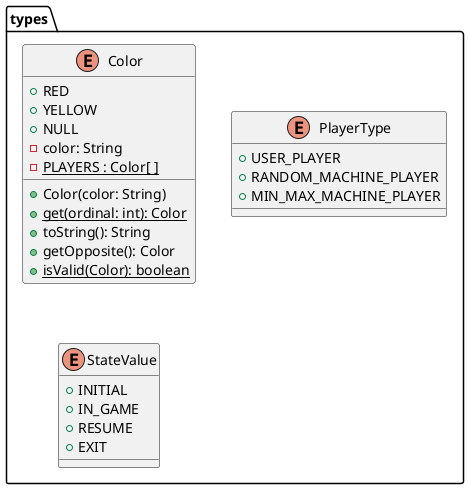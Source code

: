 @startuml connect4.connect4.types

enum types.Color
enum types.PlayerType
enum types.StateValue {
    +INITIAL
    +IN_GAME
    +RESUME
    +EXIT
}

Color : +RED
Color : +YELLOW
Color : +NULL
Color : -color: String
Color : {static} -PLAYERS : Color[ ]
Color : +Color(color: String)
Color : {static} +get(ordinal: int): Color
Color : +toString(): String
Color : +getOpposite(): Color
Color : {static} +isValid(Color): boolean

PlayerType : +USER_PLAYER
PlayerType : +RANDOM_MACHINE_PLAYER
PlayerType : +MIN_MAX_MACHINE_PLAYER

@enduml